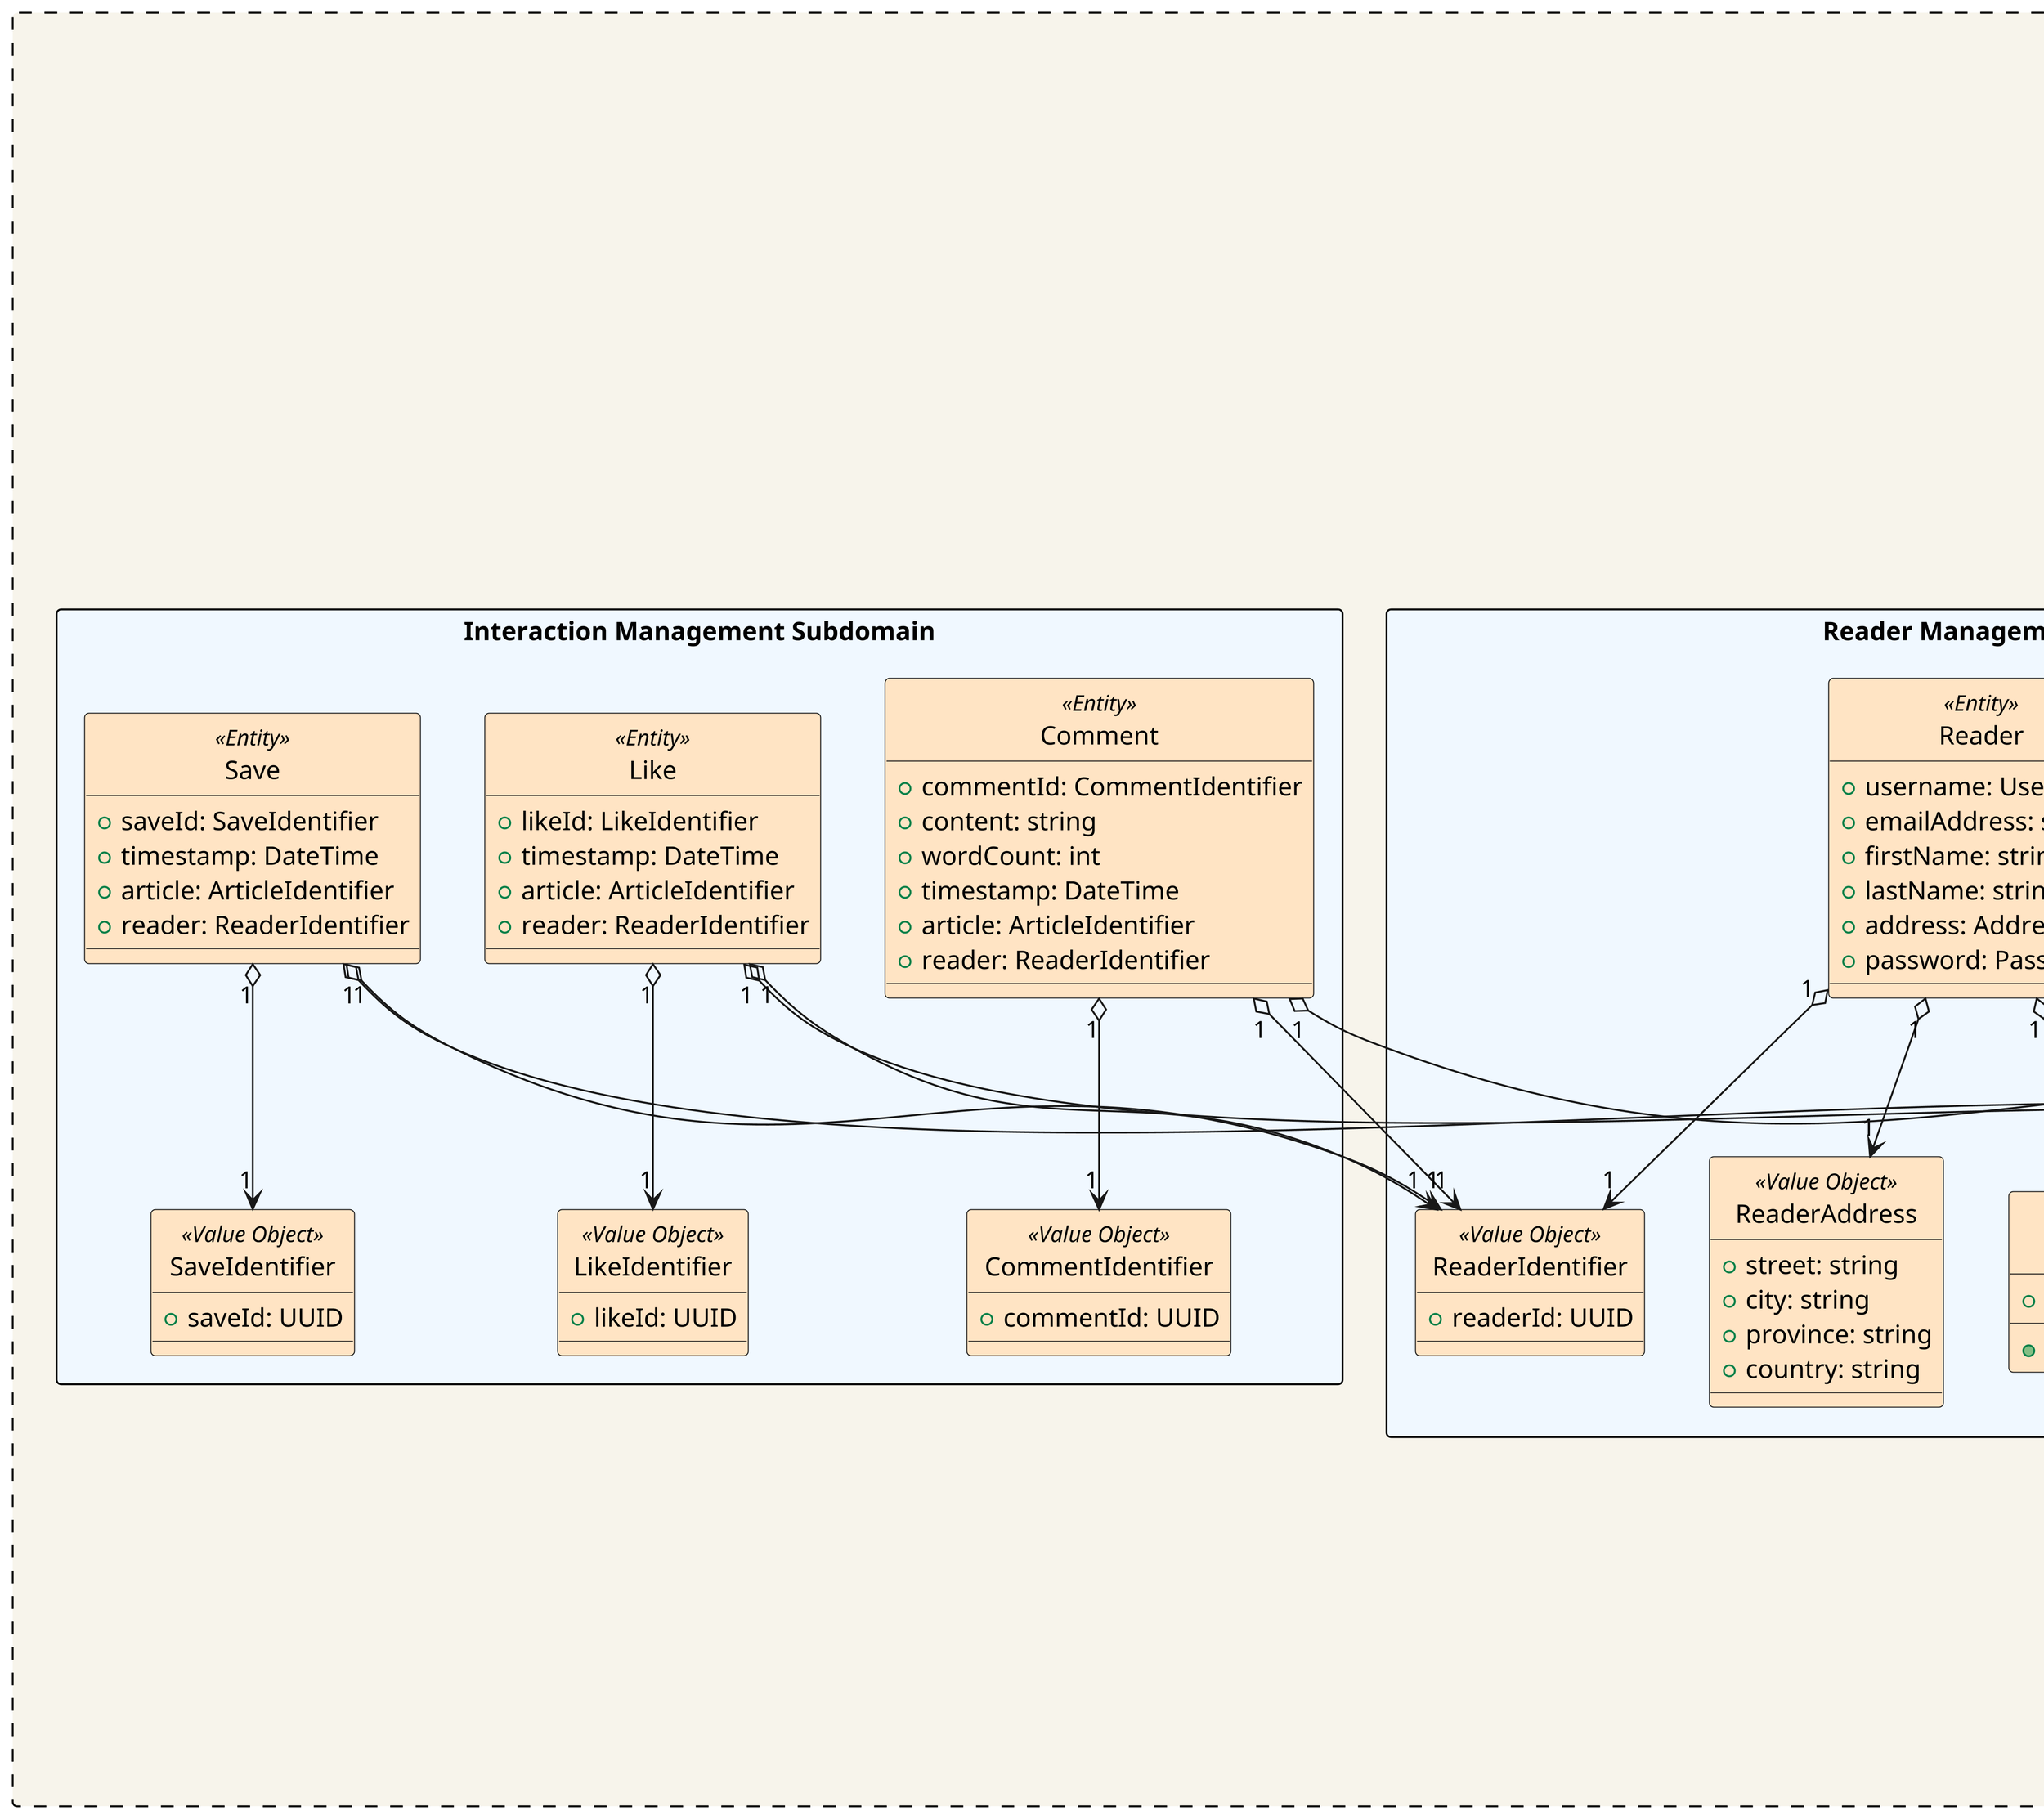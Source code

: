 @startuml
hide circle
top to bottom direction
!define ENTITY(entityName) class entityName << Entity >>
!define AGGREGATE(aggregateName) class aggregateName << Aggregate >>
!define AGGREGATE_ROOT(aggregateRootName) class aggregateRootName << Aggregate Root >>
!define AGGREGATE_ROOT_ENTITY(aggregateRootEntityName) class aggregateRootEntityName << Aggregate Root >> << Entity >>
!define VALUE_OBJECT(valueObjectName) class valueObjectName << Value Object >>

!pragma useVerticalIf on
skinparam dpi 350
skinparam packageStyle rectangle
skinparam rectangle {
    BackgroundColor #f7f4eb
    BorderColor Black
}

rectangle "League Alerts" as BoundedContextLeagueAlerts #line.dashed {

    Package "Reader Management Subdomain" <<Rectangle>> #aliceblue {
        ENTITY(Reader) #bisque {
            + username: Username
            + emailAddress: string
            + firstName: string
            + lastName: string
            + address: Address
            + password: Password
        }

        VALUE_OBJECT(Password) #bisque {
            - value: string
            + isValid(): bool
            + hashPassword(): string
        }

        VALUE_OBJECT(ReaderIdentifier) #bisque {
            + readerId: UUID
        }

        VALUE_OBJECT(Username) #bisque {
            + userName: string
            + isValid(): bool
        }

        VALUE_OBJECT(ReaderAddress) #bisque {
            + street: string
            + city: string
            + province: string
            + country: string
        }

        Reader "1" o--> "1" ReaderAddress
        Reader "1" o--> "1" ReaderIdentifier
        Reader "1" o--> "1" Username
        Reader "1" o--> "1" Password
    }

    Package "Author Management Subdomain" <<Rectangle>> #aliceblue {
        ENTITY(Author) #bisque {
            + username: Username
            + emailAddress: string
            + firstName: string
            + lastName: string
            + biography: Biography
            + articles: ArticleList
            + password: Password
        }

        VALUE_OBJECT(Biography) #bisque {
            + content: string
            + wordCount: int
        }

        VALUE_OBJECT(ArticleList) #bisque {
            + articles: List<ArticleIdentifier>
        }

        VALUE_OBJECT(AuthorIdentifier) #bisque {
            + authorId: UUID
        }

        Author "1" o--> "1" AuthorIdentifier
        Author "1" o--> "1" Biography
        Author "1" o--> "1" ArticleList
        Author "1" o--> "1" Password
    }

    Package "Article Management Subdomain" <<Rectangle>> #aliceblue {
        note "Invariant: Articles marked as 'ARCHIVED' are hidden from public view." as articleInvariant

        AGGREGATE_ROOT_ENTITY(Article) #bisque {

            - status: ArticleStatus
            + title: string
            + body: string
            + wordCount: int
            + tags: string
            + timePosted: DateTime
            + viewCount: int
            + photo: PhotoIdentifier
        }

        VALUE_OBJECT(ArticleIdentifier) #bisque {
            + articleId: UUID
        }

        VALUE_OBJECT(ArticleStatus) #bisque {
            + <<enum>>
            PUBLISHED
            ARCHIVED
        }

        VALUE_OBJECT(Content) #bisque {
            + title: string
            + body: string
            + wordCount: int
        }

        VALUE_OBJECT(Photo) #bisque {
            + id : String
            + photoIdentifier: PhotoIdentifier
            + url: string

        }

        VALUE_OBJECT(PhotoIdentifier) #bisque {

            + photoId: UUID
        }

        Article "1" o--> "1" ArticleIdentifier
        Article "1" o--> "1" ArticleStatus
        ArticleList "1" o--> "*" ArticleIdentifier
        Article "1" o--> "1" PhotoIdentifier
        PhotoIdentifier "1" o--> "1" Photo

    }

    Package "Interaction Management Subdomain" <<Rectangle>> #aliceblue {
        ENTITY(Comment) #bisque {
            + commentId: CommentIdentifier
            + content: string
            + wordCount: int
            + timestamp: DateTime
            + article: ArticleIdentifier
            + reader: ReaderIdentifier
        }

        ENTITY(Like) #bisque {
            + likeId: LikeIdentifier
            + timestamp: DateTime
            + article: ArticleIdentifier
            + reader: ReaderIdentifier
        }

        ENTITY(Save) #bisque {
            + saveId: SaveIdentifier
            + timestamp: DateTime
            + article: ArticleIdentifier
            + reader: ReaderIdentifier
        }

        VALUE_OBJECT(CommentIdentifier) #bisque {
            + commentId: UUID
        }

        VALUE_OBJECT(LikeIdentifier) #bisque {
            + likeId: UUID
        }

        VALUE_OBJECT(SaveIdentifier) #bisque {
            + saveId: UUID
        }

        Comment "1" o--> "1" CommentIdentifier
        Comment "1" o--> "1" ArticleIdentifier
        Comment "1" o--> "1" ReaderIdentifier

        Like "1" o--> "1" LikeIdentifier
        Like "1" o--> "1" ArticleIdentifier
        Like "1" o--> "1" ReaderIdentifier

        Save "1" o--> "1" SaveIdentifier
        Save "1" o--> "1" ArticleIdentifier
        Save "1" o--> "1" ReaderIdentifier
    }
}
@enduml
